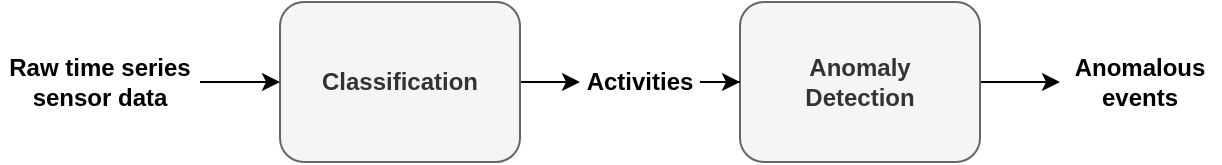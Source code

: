 <mxfile version="21.2.4" type="github">
  <diagram name="Page-1" id="VQaNYO2VKrX5yNo_5s4D">
    <mxGraphModel dx="794" dy="462" grid="1" gridSize="10" guides="1" tooltips="1" connect="1" arrows="1" fold="1" page="1" pageScale="1" pageWidth="827" pageHeight="1169" math="0" shadow="0">
      <root>
        <mxCell id="0" />
        <mxCell id="1" parent="0" />
        <mxCell id="26--hZMdpes1O9Ble08R-8" value="" style="edgeStyle=orthogonalEdgeStyle;rounded=0;orthogonalLoop=1;jettySize=auto;html=1;" parent="1" source="26--hZMdpes1O9Ble08R-3" target="26--hZMdpes1O9Ble08R-7" edge="1">
          <mxGeometry relative="1" as="geometry" />
        </mxCell>
        <mxCell id="26--hZMdpes1O9Ble08R-3" value="Classification" style="rounded=1;whiteSpace=wrap;html=1;fillColor=#f5f5f5;strokeColor=#666666;fontStyle=1;fontColor=#333333;" parent="1" vertex="1">
          <mxGeometry x="250" y="40" width="120" height="80" as="geometry" />
        </mxCell>
        <mxCell id="26--hZMdpes1O9Ble08R-11" value="" style="edgeStyle=orthogonalEdgeStyle;rounded=0;orthogonalLoop=1;jettySize=auto;html=1;" parent="1" source="26--hZMdpes1O9Ble08R-4" target="26--hZMdpes1O9Ble08R-10" edge="1">
          <mxGeometry relative="1" as="geometry" />
        </mxCell>
        <mxCell id="26--hZMdpes1O9Ble08R-4" value="&lt;div&gt;Anomaly&lt;/div&gt;&lt;div&gt;Detection&lt;br&gt;&lt;/div&gt;" style="rounded=1;whiteSpace=wrap;html=1;fillColor=#f5f5f5;strokeColor=#666666;fontStyle=1;fontColor=#333333;" parent="1" vertex="1">
          <mxGeometry x="480" y="40" width="120" height="80" as="geometry" />
        </mxCell>
        <mxCell id="26--hZMdpes1O9Ble08R-6" value="" style="edgeStyle=orthogonalEdgeStyle;rounded=0;orthogonalLoop=1;jettySize=auto;html=1;" parent="1" source="26--hZMdpes1O9Ble08R-5" target="26--hZMdpes1O9Ble08R-3" edge="1">
          <mxGeometry relative="1" as="geometry" />
        </mxCell>
        <mxCell id="26--hZMdpes1O9Ble08R-5" value="Raw time series sensor data" style="text;html=1;strokeColor=none;fillColor=none;align=center;verticalAlign=middle;whiteSpace=wrap;rounded=0;fontStyle=1" parent="1" vertex="1">
          <mxGeometry x="110" y="65" width="100" height="30" as="geometry" />
        </mxCell>
        <mxCell id="26--hZMdpes1O9Ble08R-9" value="" style="edgeStyle=orthogonalEdgeStyle;rounded=0;orthogonalLoop=1;jettySize=auto;html=1;" parent="1" source="26--hZMdpes1O9Ble08R-7" target="26--hZMdpes1O9Ble08R-4" edge="1">
          <mxGeometry relative="1" as="geometry" />
        </mxCell>
        <mxCell id="26--hZMdpes1O9Ble08R-7" value="Activities" style="text;html=1;strokeColor=none;fillColor=none;align=center;verticalAlign=middle;whiteSpace=wrap;rounded=0;fontStyle=1" parent="1" vertex="1">
          <mxGeometry x="400" y="65" width="60" height="30" as="geometry" />
        </mxCell>
        <mxCell id="26--hZMdpes1O9Ble08R-10" value="Anomalous events" style="text;html=1;strokeColor=none;fillColor=none;align=center;verticalAlign=middle;whiteSpace=wrap;rounded=0;fontStyle=1" parent="1" vertex="1">
          <mxGeometry x="640" y="65" width="80" height="30" as="geometry" />
        </mxCell>
      </root>
    </mxGraphModel>
  </diagram>
</mxfile>
